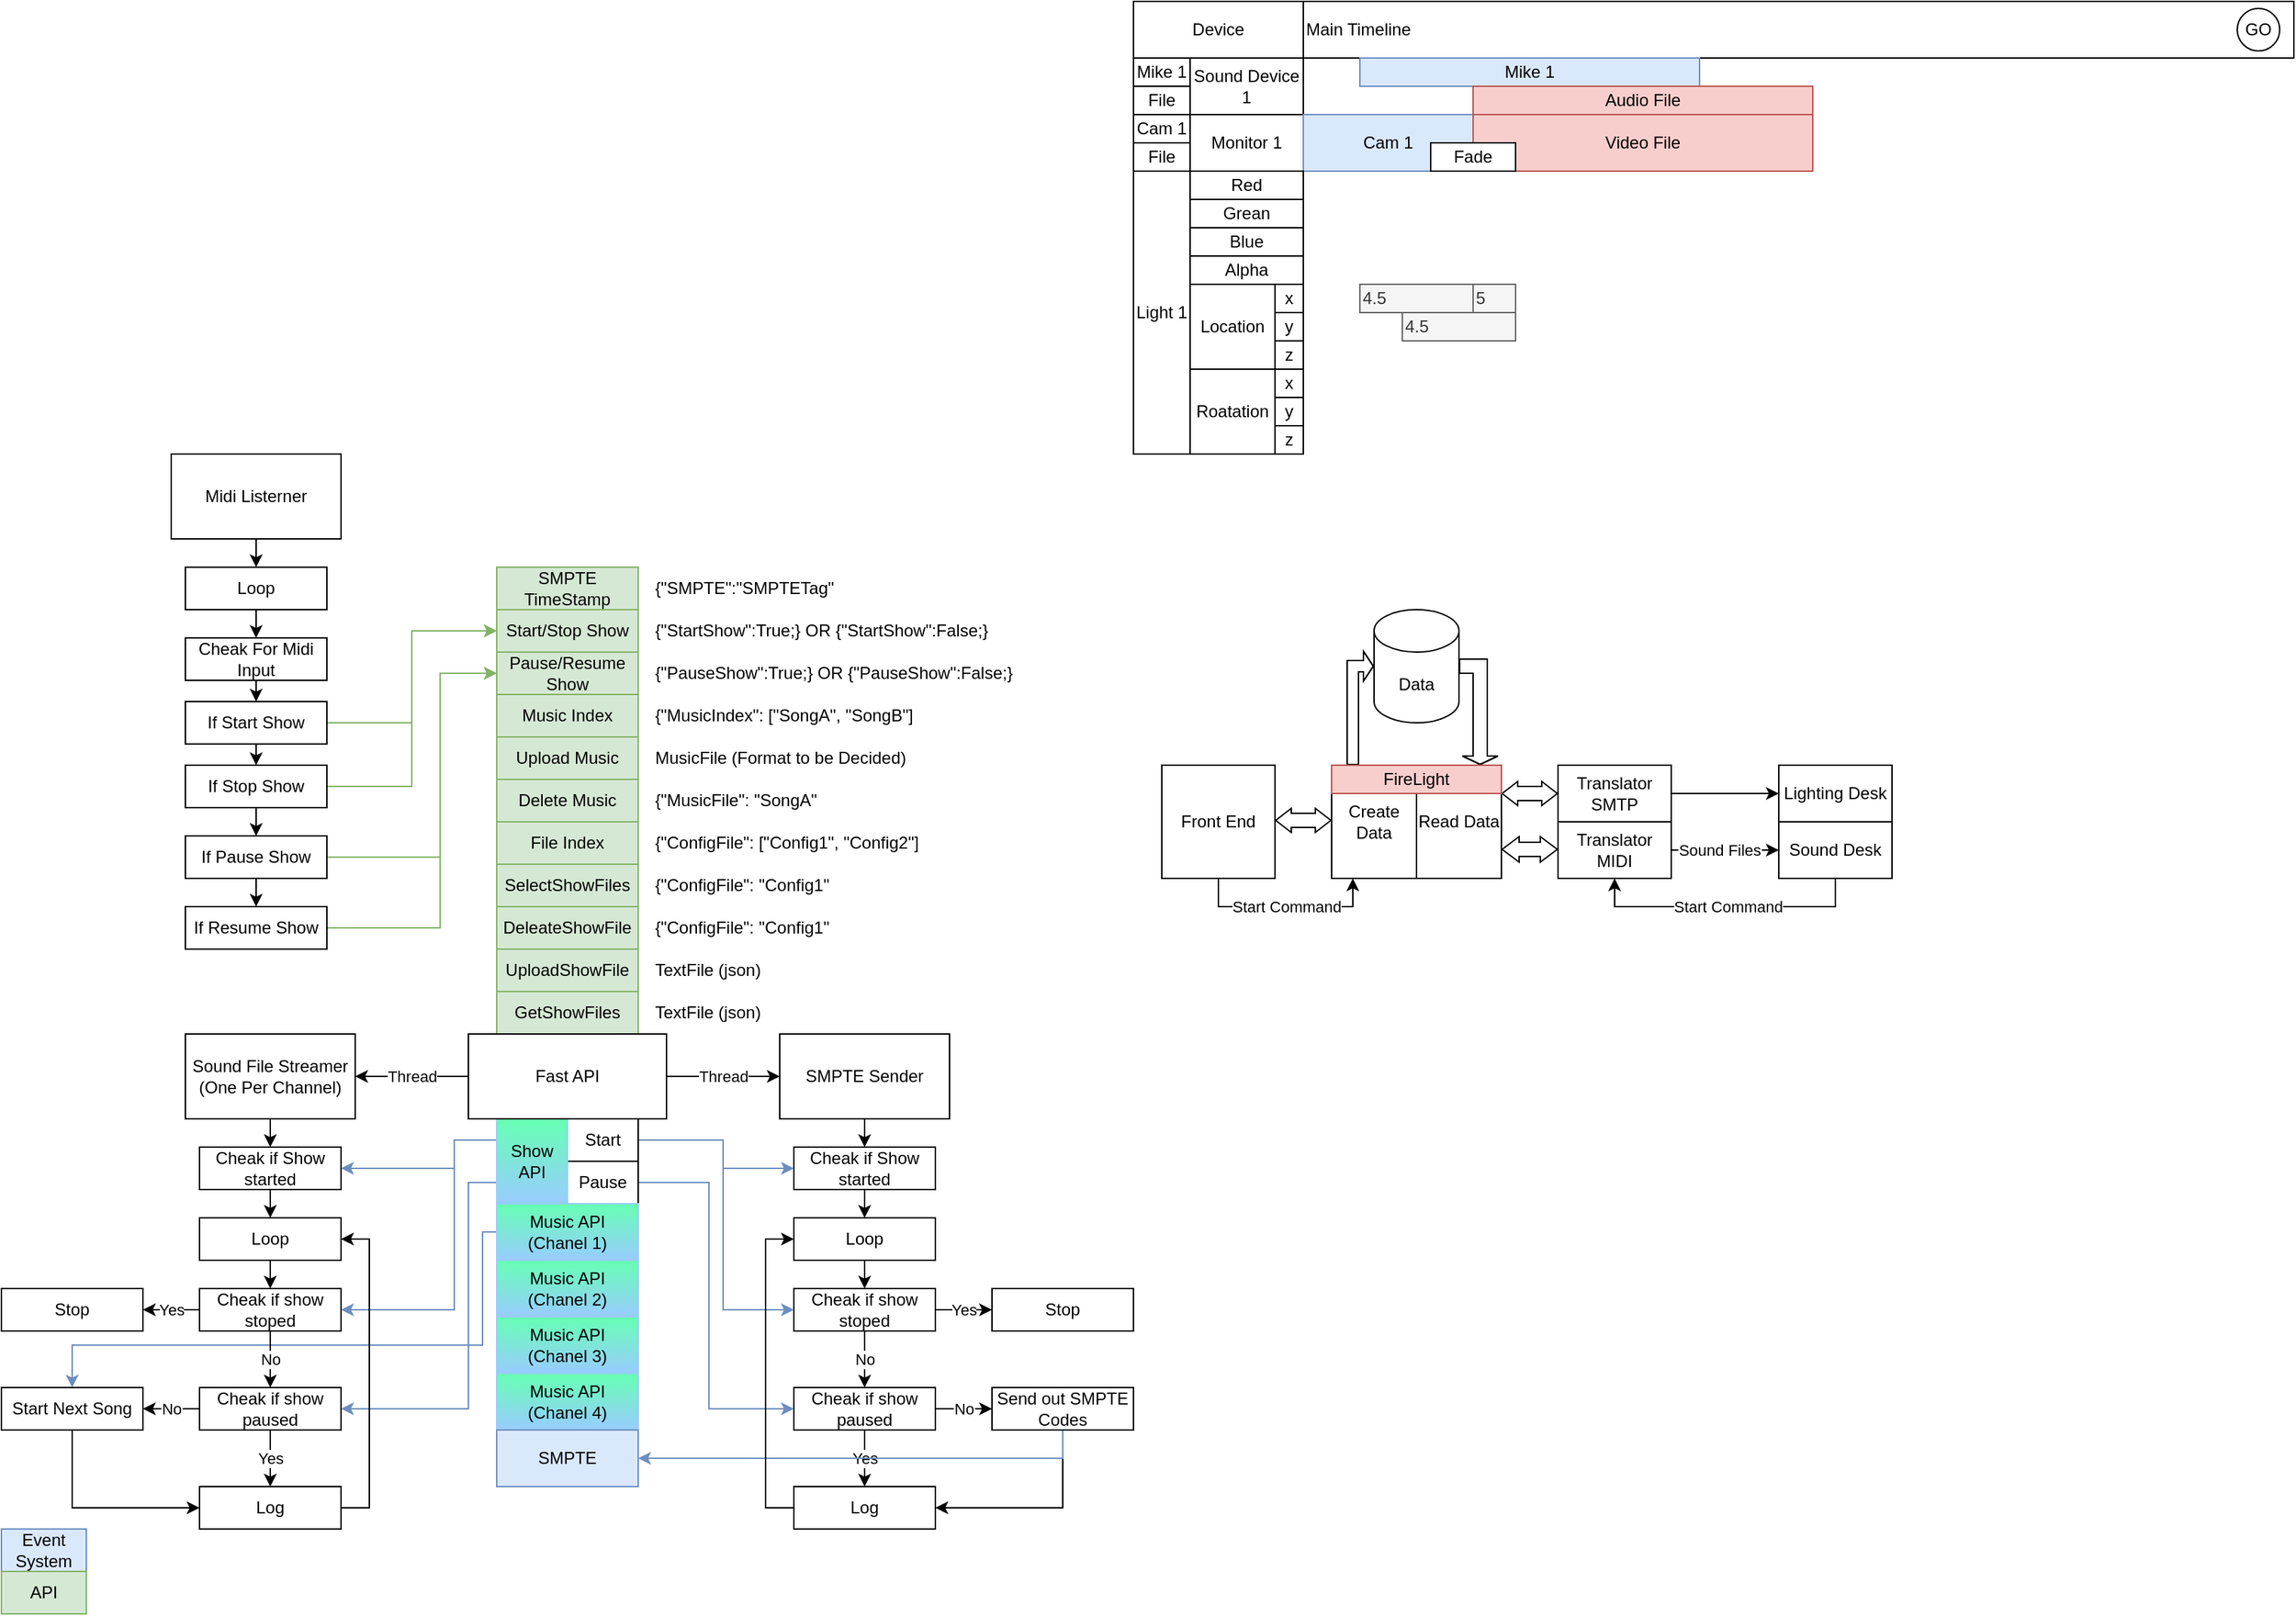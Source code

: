 <mxfile version="17.4.6" type="github">
  <diagram name="Page-1" id="9f46799a-70d6-7492-0946-bef42562c5a5">
    <mxGraphModel dx="2830" dy="1070" grid="1" gridSize="10" guides="1" tooltips="1" connect="1" arrows="1" fold="1" page="1" pageScale="1" pageWidth="827" pageHeight="1169" background="none" math="0" shadow="0">
      <root>
        <mxCell id="0" />
        <mxCell id="1" parent="0" />
        <mxCell id="CXYNX2Z-e5O-b_u5d9tL-1" value="&lt;div&gt;Main Timeline&lt;br&gt;&lt;/div&gt;" style="rounded=0;whiteSpace=wrap;html=1;align=left;" parent="1" vertex="1">
          <mxGeometry x="120" width="700" height="40" as="geometry" />
        </mxCell>
        <mxCell id="CXYNX2Z-e5O-b_u5d9tL-2" value="Mike 1" style="rounded=0;whiteSpace=wrap;html=1;fillColor=#dae8fc;strokeColor=#6c8ebf;" parent="1" vertex="1">
          <mxGeometry x="160" y="40" width="240" height="20" as="geometry" />
        </mxCell>
        <mxCell id="CXYNX2Z-e5O-b_u5d9tL-3" value="&lt;div&gt;Device&lt;/div&gt;" style="rounded=0;whiteSpace=wrap;html=1;" parent="1" vertex="1">
          <mxGeometry width="120" height="40" as="geometry" />
        </mxCell>
        <mxCell id="CXYNX2Z-e5O-b_u5d9tL-4" value="Sound Device 1" style="rounded=0;whiteSpace=wrap;html=1;align=center;" parent="1" vertex="1">
          <mxGeometry x="40" y="40" width="80" height="40" as="geometry" />
        </mxCell>
        <mxCell id="CXYNX2Z-e5O-b_u5d9tL-5" value="Monitor 1" style="rounded=0;whiteSpace=wrap;html=1;align=center;" parent="1" vertex="1">
          <mxGeometry x="40" y="80" width="80" height="40" as="geometry" />
        </mxCell>
        <mxCell id="CXYNX2Z-e5O-b_u5d9tL-6" value="Cam 1" style="rounded=0;whiteSpace=wrap;html=1;fillColor=#dae8fc;strokeColor=#6c8ebf;" parent="1" vertex="1">
          <mxGeometry x="120" y="80" width="120" height="40" as="geometry" />
        </mxCell>
        <mxCell id="CXYNX2Z-e5O-b_u5d9tL-7" value="Light 1" style="rounded=0;whiteSpace=wrap;html=1;" parent="1" vertex="1">
          <mxGeometry y="120" width="40" height="200" as="geometry" />
        </mxCell>
        <mxCell id="CXYNX2Z-e5O-b_u5d9tL-8" value="&lt;div&gt;Red&lt;/div&gt;" style="rounded=0;whiteSpace=wrap;html=1;" parent="1" vertex="1">
          <mxGeometry x="40" y="120" width="80" height="20" as="geometry" />
        </mxCell>
        <mxCell id="CXYNX2Z-e5O-b_u5d9tL-9" value="Grean" style="rounded=0;whiteSpace=wrap;html=1;" parent="1" vertex="1">
          <mxGeometry x="40" y="140" width="80" height="20" as="geometry" />
        </mxCell>
        <mxCell id="CXYNX2Z-e5O-b_u5d9tL-10" value="Blue" style="rounded=0;whiteSpace=wrap;html=1;" parent="1" vertex="1">
          <mxGeometry x="40" y="160" width="80" height="20" as="geometry" />
        </mxCell>
        <mxCell id="CXYNX2Z-e5O-b_u5d9tL-11" value="Alpha" style="rounded=0;whiteSpace=wrap;html=1;" parent="1" vertex="1">
          <mxGeometry x="40" y="180" width="80" height="20" as="geometry" />
        </mxCell>
        <mxCell id="CXYNX2Z-e5O-b_u5d9tL-12" value="&lt;div&gt;x&lt;/div&gt;" style="rounded=0;whiteSpace=wrap;html=1;" parent="1" vertex="1">
          <mxGeometry x="100" y="200" width="20" height="20" as="geometry" />
        </mxCell>
        <mxCell id="CXYNX2Z-e5O-b_u5d9tL-13" value="y" style="rounded=0;whiteSpace=wrap;html=1;" parent="1" vertex="1">
          <mxGeometry x="100" y="220" width="20" height="20" as="geometry" />
        </mxCell>
        <mxCell id="CXYNX2Z-e5O-b_u5d9tL-14" value="z" style="rounded=0;whiteSpace=wrap;html=1;" parent="1" vertex="1">
          <mxGeometry x="100" y="240" width="20" height="20" as="geometry" />
        </mxCell>
        <mxCell id="CXYNX2Z-e5O-b_u5d9tL-15" value="Location" style="rounded=0;whiteSpace=wrap;html=1;" parent="1" vertex="1">
          <mxGeometry x="40" y="200" width="60" height="60" as="geometry" />
        </mxCell>
        <mxCell id="CXYNX2Z-e5O-b_u5d9tL-16" value="Roatation" style="rounded=0;whiteSpace=wrap;html=1;" parent="1" vertex="1">
          <mxGeometry x="40" y="260" width="60" height="60" as="geometry" />
        </mxCell>
        <mxCell id="CXYNX2Z-e5O-b_u5d9tL-17" value="&lt;div&gt;x&lt;/div&gt;" style="rounded=0;whiteSpace=wrap;html=1;" parent="1" vertex="1">
          <mxGeometry x="100" y="260" width="20" height="20" as="geometry" />
        </mxCell>
        <mxCell id="CXYNX2Z-e5O-b_u5d9tL-18" value="y" style="rounded=0;whiteSpace=wrap;html=1;" parent="1" vertex="1">
          <mxGeometry x="100" y="280" width="20" height="20" as="geometry" />
        </mxCell>
        <mxCell id="CXYNX2Z-e5O-b_u5d9tL-19" value="z" style="rounded=0;whiteSpace=wrap;html=1;" parent="1" vertex="1">
          <mxGeometry x="100" y="300" width="20" height="20" as="geometry" />
        </mxCell>
        <mxCell id="CXYNX2Z-e5O-b_u5d9tL-20" value="&lt;div align=&quot;left&quot;&gt;4.5&lt;/div&gt;" style="rounded=0;whiteSpace=wrap;html=1;labelBorderColor=none;align=left;fillColor=#f5f5f5;fontColor=#333333;strokeColor=#666666;" parent="1" vertex="1">
          <mxGeometry x="160" y="200" width="80" height="20" as="geometry" />
        </mxCell>
        <mxCell id="CXYNX2Z-e5O-b_u5d9tL-21" value="5" style="rounded=0;whiteSpace=wrap;html=1;labelBorderColor=none;align=left;fillColor=#f5f5f5;fontColor=#333333;strokeColor=#666666;" parent="1" vertex="1">
          <mxGeometry x="240" y="200" width="30" height="20" as="geometry" />
        </mxCell>
        <mxCell id="CXYNX2Z-e5O-b_u5d9tL-22" value="&lt;div align=&quot;left&quot;&gt;4.5&lt;/div&gt;" style="rounded=0;whiteSpace=wrap;html=1;labelBorderColor=none;align=left;fillColor=#f5f5f5;fontColor=#333333;strokeColor=#666666;" parent="1" vertex="1">
          <mxGeometry x="190" y="220" width="80" height="20" as="geometry" />
        </mxCell>
        <mxCell id="CXYNX2Z-e5O-b_u5d9tL-23" value="GO" style="ellipse;whiteSpace=wrap;html=1;aspect=fixed;labelBorderColor=none;" parent="1" vertex="1">
          <mxGeometry x="780" y="5" width="30" height="30" as="geometry" />
        </mxCell>
        <mxCell id="CXYNX2Z-e5O-b_u5d9tL-24" value="Mike 1" style="rounded=0;whiteSpace=wrap;html=1;" parent="1" vertex="1">
          <mxGeometry y="40" width="40" height="20" as="geometry" />
        </mxCell>
        <mxCell id="CXYNX2Z-e5O-b_u5d9tL-25" value="File" style="rounded=0;whiteSpace=wrap;html=1;" parent="1" vertex="1">
          <mxGeometry y="60" width="40" height="20" as="geometry" />
        </mxCell>
        <mxCell id="CXYNX2Z-e5O-b_u5d9tL-26" value="Cam 1" style="rounded=0;whiteSpace=wrap;html=1;" parent="1" vertex="1">
          <mxGeometry y="80" width="40" height="20" as="geometry" />
        </mxCell>
        <mxCell id="CXYNX2Z-e5O-b_u5d9tL-27" value="File" style="rounded=0;whiteSpace=wrap;html=1;labelBorderColor=none;" parent="1" vertex="1">
          <mxGeometry y="100" width="40" height="20" as="geometry" />
        </mxCell>
        <mxCell id="CXYNX2Z-e5O-b_u5d9tL-28" value="Video File" style="rounded=0;whiteSpace=wrap;html=1;fillColor=#f8cecc;strokeColor=#b85450;" parent="1" vertex="1">
          <mxGeometry x="240" y="80" width="240" height="40" as="geometry" />
        </mxCell>
        <mxCell id="CXYNX2Z-e5O-b_u5d9tL-29" value="Audio File" style="rounded=0;whiteSpace=wrap;html=1;fillColor=#f8cecc;strokeColor=#b85450;" parent="1" vertex="1">
          <mxGeometry x="240" y="60" width="240" height="20" as="geometry" />
        </mxCell>
        <mxCell id="CXYNX2Z-e5O-b_u5d9tL-30" value="Fade" style="rounded=0;whiteSpace=wrap;html=1;labelBorderColor=none;" parent="1" vertex="1">
          <mxGeometry x="210" y="100" width="60" height="20" as="geometry" />
        </mxCell>
        <mxCell id="CXYNX2Z-e5O-b_u5d9tL-34" value="Front End" style="rounded=0;whiteSpace=wrap;html=1;" parent="1" vertex="1">
          <mxGeometry x="20" y="540" width="80" height="80" as="geometry" />
        </mxCell>
        <mxCell id="CXYNX2Z-e5O-b_u5d9tL-35" value="Data" style="shape=cylinder3;whiteSpace=wrap;html=1;boundedLbl=1;backgroundOutline=1;size=15;" parent="1" vertex="1">
          <mxGeometry x="170" y="430" width="60" height="80" as="geometry" />
        </mxCell>
        <mxCell id="UPubosHkuK7zSJsUa524-5" style="edgeStyle=orthogonalEdgeStyle;rounded=0;orthogonalLoop=1;jettySize=auto;html=1;exitX=1;exitY=0.5;exitDx=0;exitDy=0;entryX=0;entryY=0.5;entryDx=0;entryDy=0;" parent="1" source="CXYNX2Z-e5O-b_u5d9tL-36" target="UPubosHkuK7zSJsUa524-3" edge="1">
          <mxGeometry relative="1" as="geometry" />
        </mxCell>
        <mxCell id="CXYNX2Z-e5O-b_u5d9tL-36" value="&lt;div&gt;Translator&lt;/div&gt;&lt;div&gt;SMTP&lt;br&gt;&lt;/div&gt;" style="rounded=0;whiteSpace=wrap;html=1;" parent="1" vertex="1">
          <mxGeometry x="300" y="540" width="80" height="40" as="geometry" />
        </mxCell>
        <mxCell id="CXYNX2Z-e5O-b_u5d9tL-37" value="&lt;div&gt;Translator&lt;/div&gt;&lt;div&gt;MIDI&lt;br&gt;&lt;/div&gt;" style="rounded=0;whiteSpace=wrap;html=1;" parent="1" vertex="1">
          <mxGeometry x="300" y="580" width="80" height="40" as="geometry" />
        </mxCell>
        <mxCell id="CXYNX2Z-e5O-b_u5d9tL-38" value="" style="shape=flexArrow;endArrow=classic;startArrow=classic;html=1;rounded=0;exitX=1;exitY=0.25;exitDx=0;exitDy=0;entryX=0;entryY=0.5;entryDx=0;entryDy=0;endWidth=6;endSize=3.33;startWidth=6;startSize=3.33;" parent="1" target="CXYNX2Z-e5O-b_u5d9tL-36" edge="1">
          <mxGeometry width="100" height="100" relative="1" as="geometry">
            <mxPoint x="260" y="560" as="sourcePoint" />
            <mxPoint x="290" y="620" as="targetPoint" />
          </mxGeometry>
        </mxCell>
        <mxCell id="CXYNX2Z-e5O-b_u5d9tL-39" value="" style="shape=flexArrow;endArrow=classic;startArrow=classic;html=1;rounded=0;exitX=1;exitY=0.25;exitDx=0;exitDy=0;entryX=0;entryY=0.5;entryDx=0;entryDy=0;endWidth=7;endSize=3.67;startWidth=7;startSize=3.67;" parent="1" edge="1">
          <mxGeometry width="100" height="100" relative="1" as="geometry">
            <mxPoint x="260" y="599.5" as="sourcePoint" />
            <mxPoint x="300" y="599.5" as="targetPoint" />
          </mxGeometry>
        </mxCell>
        <mxCell id="CXYNX2Z-e5O-b_u5d9tL-44" value="" style="shape=flexArrow;endArrow=classic;startArrow=classic;html=1;rounded=0;exitX=1;exitY=0.25;exitDx=0;exitDy=0;entryX=0;entryY=0.5;entryDx=0;entryDy=0;endWidth=6;endSize=3.33;startWidth=6;startSize=3.33;" parent="1" edge="1">
          <mxGeometry width="100" height="100" relative="1" as="geometry">
            <mxPoint x="100" y="579" as="sourcePoint" />
            <mxPoint x="140" y="579" as="targetPoint" />
          </mxGeometry>
        </mxCell>
        <mxCell id="UPubosHkuK7zSJsUa524-3" value="Lighting Desk" style="rounded=0;whiteSpace=wrap;html=1;" parent="1" vertex="1">
          <mxGeometry x="456" y="540" width="80" height="40" as="geometry" />
        </mxCell>
        <mxCell id="UPubosHkuK7zSJsUa524-4" value="Sound Desk" style="rounded=0;whiteSpace=wrap;html=1;" parent="1" vertex="1">
          <mxGeometry x="456" y="580" width="80" height="40" as="geometry" />
        </mxCell>
        <mxCell id="UPubosHkuK7zSJsUa524-9" style="edgeStyle=orthogonalEdgeStyle;rounded=0;orthogonalLoop=1;jettySize=auto;html=1;exitX=0.5;exitY=1;exitDx=0;exitDy=0;entryX=0.5;entryY=1;entryDx=0;entryDy=0;" parent="1" source="UPubosHkuK7zSJsUa524-4" target="CXYNX2Z-e5O-b_u5d9tL-37" edge="1">
          <mxGeometry relative="1" as="geometry">
            <mxPoint x="390" y="610" as="sourcePoint" />
            <mxPoint x="450" y="610" as="targetPoint" />
          </mxGeometry>
        </mxCell>
        <mxCell id="UPubosHkuK7zSJsUa524-10" value="Start Command" style="edgeLabel;html=1;align=center;verticalAlign=middle;resizable=0;points=[];" parent="UPubosHkuK7zSJsUa524-9" vertex="1" connectable="0">
          <mxGeometry x="-0.211" y="1" relative="1" as="geometry">
            <mxPoint x="-19" y="-1" as="offset" />
          </mxGeometry>
        </mxCell>
        <mxCell id="UPubosHkuK7zSJsUa524-13" value="" style="endArrow=classic;html=1;rounded=0;exitX=0.5;exitY=1;exitDx=0;exitDy=0;entryX=0.5;entryY=1;entryDx=0;entryDy=0;" parent="1" source="CXYNX2Z-e5O-b_u5d9tL-34" edge="1">
          <mxGeometry relative="1" as="geometry">
            <mxPoint x="360" y="480" as="sourcePoint" />
            <mxPoint x="155" y="620" as="targetPoint" />
            <Array as="points">
              <mxPoint x="60" y="640" />
              <mxPoint x="155" y="640" />
            </Array>
          </mxGeometry>
        </mxCell>
        <mxCell id="UPubosHkuK7zSJsUa524-14" value="Start Command" style="edgeLabel;resizable=0;html=1;align=center;verticalAlign=middle;" parent="UPubosHkuK7zSJsUa524-13" connectable="0" vertex="1">
          <mxGeometry relative="1" as="geometry" />
        </mxCell>
        <mxCell id="UPubosHkuK7zSJsUa524-16" value="Create Data" style="rounded=0;whiteSpace=wrap;html=1;" parent="1" vertex="1">
          <mxGeometry x="140" y="540" width="60" height="80" as="geometry" />
        </mxCell>
        <mxCell id="UPubosHkuK7zSJsUa524-17" value="Read Data" style="rounded=0;whiteSpace=wrap;html=1;" parent="1" vertex="1">
          <mxGeometry x="200" y="540" width="60" height="80" as="geometry" />
        </mxCell>
        <mxCell id="UPubosHkuK7zSJsUa524-18" value="" style="shape=flexArrow;endArrow=classic;html=1;rounded=0;exitX=0.25;exitY=0;exitDx=0;exitDy=0;entryX=0;entryY=0.5;entryDx=0;entryDy=0;entryPerimeter=0;endWidth=12;endSize=2;width=8;" parent="1" source="UPubosHkuK7zSJsUa524-16" target="CXYNX2Z-e5O-b_u5d9tL-35" edge="1">
          <mxGeometry width="50" height="50" relative="1" as="geometry">
            <mxPoint x="390" y="500" as="sourcePoint" />
            <mxPoint x="440" y="450" as="targetPoint" />
            <Array as="points">
              <mxPoint x="155" y="470" />
            </Array>
          </mxGeometry>
        </mxCell>
        <mxCell id="UPubosHkuK7zSJsUa524-20" value="" style="shape=flexArrow;endArrow=classic;html=1;rounded=0;entryX=0.75;entryY=0;entryDx=0;entryDy=0;endWidth=14;endSize=1.67;width=10;exitX=1;exitY=0.5;exitDx=0;exitDy=0;exitPerimeter=0;" parent="1" source="CXYNX2Z-e5O-b_u5d9tL-35" target="UPubosHkuK7zSJsUa524-17" edge="1">
          <mxGeometry width="50" height="50" relative="1" as="geometry">
            <mxPoint x="320" y="450" as="sourcePoint" />
            <mxPoint x="180" y="480" as="targetPoint" />
            <Array as="points">
              <mxPoint x="245" y="470" />
            </Array>
          </mxGeometry>
        </mxCell>
        <mxCell id="UPubosHkuK7zSJsUa524-21" value="FireLight" style="rounded=0;whiteSpace=wrap;html=1;fillColor=#f8cecc;strokeColor=#b85450;" parent="1" vertex="1">
          <mxGeometry x="140" y="540" width="120" height="20" as="geometry" />
        </mxCell>
        <mxCell id="UPubosHkuK7zSJsUa524-23" style="edgeStyle=orthogonalEdgeStyle;rounded=0;orthogonalLoop=1;jettySize=auto;html=1;exitX=1;exitY=0.5;exitDx=0;exitDy=0;entryX=0;entryY=0.5;entryDx=0;entryDy=0;" parent="1" source="CXYNX2Z-e5O-b_u5d9tL-37" target="UPubosHkuK7zSJsUa524-4" edge="1">
          <mxGeometry relative="1" as="geometry">
            <mxPoint x="490" y="630" as="sourcePoint" />
            <mxPoint x="350" y="630" as="targetPoint" />
          </mxGeometry>
        </mxCell>
        <mxCell id="UPubosHkuK7zSJsUa524-24" value="Sound Files" style="edgeLabel;html=1;align=center;verticalAlign=middle;resizable=0;points=[];" parent="UPubosHkuK7zSJsUa524-23" vertex="1" connectable="0">
          <mxGeometry x="-0.211" y="1" relative="1" as="geometry">
            <mxPoint x="4" y="1" as="offset" />
          </mxGeometry>
        </mxCell>
        <mxCell id="wRD3SJxZmMJ9yp1jfjRP-1" value="Thread" style="edgeStyle=orthogonalEdgeStyle;rounded=0;orthogonalLoop=1;jettySize=auto;html=1;exitX=1;exitY=0.5;exitDx=0;exitDy=0;entryX=0;entryY=0.5;entryDx=0;entryDy=0;" edge="1" parent="1" source="UPubosHkuK7zSJsUa524-70" target="UPubosHkuK7zSJsUa524-75">
          <mxGeometry relative="1" as="geometry" />
        </mxCell>
        <mxCell id="wRD3SJxZmMJ9yp1jfjRP-2" value="Thread" style="edgeStyle=orthogonalEdgeStyle;rounded=0;orthogonalLoop=1;jettySize=auto;html=1;exitX=0;exitY=0.5;exitDx=0;exitDy=0;entryX=1;entryY=0.5;entryDx=0;entryDy=0;" edge="1" parent="1" source="UPubosHkuK7zSJsUa524-70" target="UPubosHkuK7zSJsUa524-117">
          <mxGeometry relative="1" as="geometry" />
        </mxCell>
        <mxCell id="UPubosHkuK7zSJsUa524-81" style="edgeStyle=orthogonalEdgeStyle;rounded=0;orthogonalLoop=1;jettySize=auto;html=1;exitX=0.5;exitY=1;exitDx=0;exitDy=0;entryX=0.5;entryY=0;entryDx=0;entryDy=0;" parent="1" source="UPubosHkuK7zSJsUa524-75" target="UPubosHkuK7zSJsUa524-79" edge="1">
          <mxGeometry relative="1" as="geometry" />
        </mxCell>
        <mxCell id="UPubosHkuK7zSJsUa524-75" value="SMPTE Sender" style="rounded=0;whiteSpace=wrap;html=1;" parent="1" vertex="1">
          <mxGeometry x="-250" y="730" width="120" height="60" as="geometry" />
        </mxCell>
        <mxCell id="UPubosHkuK7zSJsUa524-83" style="edgeStyle=orthogonalEdgeStyle;rounded=0;orthogonalLoop=1;jettySize=auto;html=1;exitX=0.5;exitY=1;exitDx=0;exitDy=0;entryX=0.5;entryY=0;entryDx=0;entryDy=0;" parent="1" source="UPubosHkuK7zSJsUa524-79" edge="1">
          <mxGeometry relative="1" as="geometry">
            <mxPoint x="-190" y="860" as="targetPoint" />
          </mxGeometry>
        </mxCell>
        <mxCell id="UPubosHkuK7zSJsUa524-79" value="Cheak if Show started" style="rounded=0;whiteSpace=wrap;html=1;" parent="1" vertex="1">
          <mxGeometry x="-240" y="810" width="100" height="30" as="geometry" />
        </mxCell>
        <mxCell id="UPubosHkuK7zSJsUa524-93" style="edgeStyle=orthogonalEdgeStyle;rounded=0;orthogonalLoop=1;jettySize=auto;html=1;exitX=0.5;exitY=1;exitDx=0;exitDy=0;entryX=0.5;entryY=0;entryDx=0;entryDy=0;" parent="1" source="UPubosHkuK7zSJsUa524-89" target="UPubosHkuK7zSJsUa524-92" edge="1">
          <mxGeometry relative="1" as="geometry" />
        </mxCell>
        <mxCell id="UPubosHkuK7zSJsUa524-89" value="Loop" style="rounded=0;whiteSpace=wrap;html=1;" parent="1" vertex="1">
          <mxGeometry x="-240" y="860" width="100" height="30" as="geometry" />
        </mxCell>
        <mxCell id="UPubosHkuK7zSJsUa524-97" value="No" style="edgeStyle=orthogonalEdgeStyle;rounded=0;orthogonalLoop=1;jettySize=auto;html=1;exitX=0.5;exitY=1;exitDx=0;exitDy=0;entryX=0.5;entryY=0;entryDx=0;entryDy=0;" parent="1" source="UPubosHkuK7zSJsUa524-92" target="UPubosHkuK7zSJsUa524-94" edge="1">
          <mxGeometry relative="1" as="geometry" />
        </mxCell>
        <mxCell id="UPubosHkuK7zSJsUa524-109" value="Yes" style="edgeStyle=orthogonalEdgeStyle;rounded=0;orthogonalLoop=1;jettySize=auto;html=1;exitX=1;exitY=0.5;exitDx=0;exitDy=0;entryX=0;entryY=0.5;entryDx=0;entryDy=0;" parent="1" source="UPubosHkuK7zSJsUa524-92" target="UPubosHkuK7zSJsUa524-108" edge="1">
          <mxGeometry relative="1" as="geometry" />
        </mxCell>
        <mxCell id="UPubosHkuK7zSJsUa524-92" value="Cheak if show stoped" style="rounded=0;whiteSpace=wrap;html=1;" parent="1" vertex="1">
          <mxGeometry x="-240" y="910" width="100" height="30" as="geometry" />
        </mxCell>
        <mxCell id="wRD3SJxZmMJ9yp1jfjRP-29" value="Yes" style="edgeStyle=orthogonalEdgeStyle;rounded=0;orthogonalLoop=1;jettySize=auto;html=1;exitX=0.5;exitY=1;exitDx=0;exitDy=0;entryX=0.5;entryY=0;entryDx=0;entryDy=0;" edge="1" parent="1" source="UPubosHkuK7zSJsUa524-94" target="wRD3SJxZmMJ9yp1jfjRP-35">
          <mxGeometry relative="1" as="geometry">
            <mxPoint x="-190" y="1050" as="targetPoint" />
          </mxGeometry>
        </mxCell>
        <mxCell id="wRD3SJxZmMJ9yp1jfjRP-33" value="No" style="edgeStyle=orthogonalEdgeStyle;rounded=0;orthogonalLoop=1;jettySize=auto;html=1;exitX=1;exitY=0.5;exitDx=0;exitDy=0;entryX=0;entryY=0.5;entryDx=0;entryDy=0;" edge="1" parent="1" source="UPubosHkuK7zSJsUa524-94" target="wRD3SJxZmMJ9yp1jfjRP-32">
          <mxGeometry relative="1" as="geometry" />
        </mxCell>
        <mxCell id="UPubosHkuK7zSJsUa524-94" value="Cheak if show paused" style="rounded=0;whiteSpace=wrap;html=1;" parent="1" vertex="1">
          <mxGeometry x="-240" y="980" width="100" height="30" as="geometry" />
        </mxCell>
        <mxCell id="UPubosHkuK7zSJsUa524-108" value="Stop" style="rounded=0;whiteSpace=wrap;html=1;" parent="1" vertex="1">
          <mxGeometry x="-100" y="910" width="100" height="30" as="geometry" />
        </mxCell>
        <mxCell id="UPubosHkuK7zSJsUa524-133" style="edgeStyle=orthogonalEdgeStyle;rounded=0;orthogonalLoop=1;jettySize=auto;html=1;exitX=0.5;exitY=1;exitDx=0;exitDy=0;entryX=0.5;entryY=0;entryDx=0;entryDy=0;" parent="1" source="UPubosHkuK7zSJsUa524-117" target="wRD3SJxZmMJ9yp1jfjRP-40" edge="1">
          <mxGeometry relative="1" as="geometry">
            <mxPoint x="-610" y="810" as="targetPoint" />
          </mxGeometry>
        </mxCell>
        <mxCell id="UPubosHkuK7zSJsUa524-117" value="&lt;div&gt;Sound File Streamer&lt;br&gt;&lt;/div&gt;(One Per Channel)" style="rounded=0;whiteSpace=wrap;html=1;" parent="1" vertex="1">
          <mxGeometry x="-670" y="730" width="120" height="60" as="geometry" />
        </mxCell>
        <mxCell id="UPubosHkuK7zSJsUa524-144" value="GetShowFiles" style="rounded=0;whiteSpace=wrap;html=1;fillColor=#d5e8d4;strokeColor=#82b366;" parent="1" vertex="1">
          <mxGeometry x="-450" y="700" width="100" height="30" as="geometry" />
        </mxCell>
        <mxCell id="UPubosHkuK7zSJsUa524-145" value="UploadShowFile" style="rounded=0;whiteSpace=wrap;html=1;fillColor=#d5e8d4;strokeColor=#82b366;" parent="1" vertex="1">
          <mxGeometry x="-450" y="670" width="100" height="30" as="geometry" />
        </mxCell>
        <mxCell id="UPubosHkuK7zSJsUa524-146" value="DeleateShowFile" style="rounded=0;whiteSpace=wrap;html=1;fillColor=#d5e8d4;strokeColor=#82b366;" parent="1" vertex="1">
          <mxGeometry x="-450" y="640" width="100" height="30" as="geometry" />
        </mxCell>
        <mxCell id="UPubosHkuK7zSJsUa524-147" value="SelectShowFiles" style="rounded=0;whiteSpace=wrap;html=1;fillColor=#d5e8d4;strokeColor=#82b366;" parent="1" vertex="1">
          <mxGeometry x="-450" y="610" width="100" height="30" as="geometry" />
        </mxCell>
        <mxCell id="UPubosHkuK7zSJsUa524-148" value="File Index" style="rounded=0;whiteSpace=wrap;html=1;fillColor=#d5e8d4;strokeColor=#82b366;" parent="1" vertex="1">
          <mxGeometry x="-450" y="580" width="100" height="30" as="geometry" />
        </mxCell>
        <mxCell id="UPubosHkuK7zSJsUa524-149" value="Start/Stop Show" style="rounded=0;whiteSpace=wrap;html=1;fillColor=#d5e8d4;strokeColor=#82b366;" parent="1" vertex="1">
          <mxGeometry x="-450" y="430" width="100" height="30" as="geometry" />
        </mxCell>
        <mxCell id="UPubosHkuK7zSJsUa524-150" style="edgeStyle=orthogonalEdgeStyle;rounded=0;orthogonalLoop=1;jettySize=auto;html=1;exitX=0.5;exitY=1;exitDx=0;exitDy=0;entryX=0.5;entryY=0;entryDx=0;entryDy=0;" parent="1" source="UPubosHkuK7zSJsUa524-151" target="UPubosHkuK7zSJsUa524-153" edge="1">
          <mxGeometry relative="1" as="geometry" />
        </mxCell>
        <mxCell id="UPubosHkuK7zSJsUa524-151" value="Midi Listerner" style="rounded=0;whiteSpace=wrap;html=1;" parent="1" vertex="1">
          <mxGeometry x="-680" y="320" width="120" height="60" as="geometry" />
        </mxCell>
        <mxCell id="UPubosHkuK7zSJsUa524-152" style="edgeStyle=orthogonalEdgeStyle;rounded=0;orthogonalLoop=1;jettySize=auto;html=1;exitX=0.5;exitY=1;exitDx=0;exitDy=0;entryX=0.5;entryY=0;entryDx=0;entryDy=0;" parent="1" source="UPubosHkuK7zSJsUa524-153" target="UPubosHkuK7zSJsUa524-167" edge="1">
          <mxGeometry relative="1" as="geometry">
            <mxPoint x="-620" y="450" as="targetPoint" />
          </mxGeometry>
        </mxCell>
        <mxCell id="UPubosHkuK7zSJsUa524-153" value="Loop" style="rounded=0;whiteSpace=wrap;html=1;" parent="1" vertex="1">
          <mxGeometry x="-670" y="400" width="100" height="30" as="geometry" />
        </mxCell>
        <mxCell id="UPubosHkuK7zSJsUa524-169" style="edgeStyle=orthogonalEdgeStyle;rounded=0;orthogonalLoop=1;jettySize=auto;html=1;exitX=0.5;exitY=1;exitDx=0;exitDy=0;entryX=0.5;entryY=0;entryDx=0;entryDy=0;" parent="1" source="UPubosHkuK7zSJsUa524-167" target="UPubosHkuK7zSJsUa524-168" edge="1">
          <mxGeometry relative="1" as="geometry">
            <mxPoint x="-620" y="490" as="targetPoint" />
          </mxGeometry>
        </mxCell>
        <mxCell id="UPubosHkuK7zSJsUa524-167" value="Cheak For Midi Input" style="rounded=0;whiteSpace=wrap;html=1;" parent="1" vertex="1">
          <mxGeometry x="-670" y="450" width="100" height="30" as="geometry" />
        </mxCell>
        <mxCell id="UPubosHkuK7zSJsUa524-177" style="edgeStyle=orthogonalEdgeStyle;rounded=0;orthogonalLoop=1;jettySize=auto;html=1;exitX=0.5;exitY=1;exitDx=0;exitDy=0;entryX=0.5;entryY=0;entryDx=0;entryDy=0;" parent="1" source="UPubosHkuK7zSJsUa524-168" target="UPubosHkuK7zSJsUa524-176" edge="1">
          <mxGeometry relative="1" as="geometry" />
        </mxCell>
        <mxCell id="UPubosHkuK7zSJsUa524-188" style="edgeStyle=orthogonalEdgeStyle;rounded=0;orthogonalLoop=1;jettySize=auto;html=1;exitX=1;exitY=0.5;exitDx=0;exitDy=0;entryX=0;entryY=0.5;entryDx=0;entryDy=0;fillColor=#d5e8d4;strokeColor=#82b366;" parent="1" source="UPubosHkuK7zSJsUa524-168" target="UPubosHkuK7zSJsUa524-149" edge="1">
          <mxGeometry relative="1" as="geometry" />
        </mxCell>
        <mxCell id="UPubosHkuK7zSJsUa524-168" value="If Start Show" style="rounded=0;whiteSpace=wrap;html=1;" parent="1" vertex="1">
          <mxGeometry x="-670" y="495" width="100" height="30" as="geometry" />
        </mxCell>
        <mxCell id="UPubosHkuK7zSJsUa524-172" value="Pause/Resume Show" style="rounded=0;whiteSpace=wrap;html=1;fillColor=#d5e8d4;strokeColor=#82b366;" parent="1" vertex="1">
          <mxGeometry x="-450" y="460" width="100" height="30" as="geometry" />
        </mxCell>
        <mxCell id="UPubosHkuK7zSJsUa524-180" style="edgeStyle=orthogonalEdgeStyle;rounded=0;orthogonalLoop=1;jettySize=auto;html=1;exitX=0.5;exitY=1;exitDx=0;exitDy=0;entryX=0.5;entryY=0;entryDx=0;entryDy=0;" parent="1" source="UPubosHkuK7zSJsUa524-176" target="UPubosHkuK7zSJsUa524-179" edge="1">
          <mxGeometry relative="1" as="geometry" />
        </mxCell>
        <mxCell id="wRD3SJxZmMJ9yp1jfjRP-63" style="edgeStyle=orthogonalEdgeStyle;rounded=0;orthogonalLoop=1;jettySize=auto;html=1;exitX=1;exitY=0.5;exitDx=0;exitDy=0;entryX=0;entryY=0.5;entryDx=0;entryDy=0;fillColor=#d5e8d4;strokeColor=#82b366;" edge="1" parent="1" source="UPubosHkuK7zSJsUa524-176" target="UPubosHkuK7zSJsUa524-149">
          <mxGeometry relative="1" as="geometry" />
        </mxCell>
        <mxCell id="UPubosHkuK7zSJsUa524-176" value="If Stop Show" style="rounded=0;whiteSpace=wrap;html=1;" parent="1" vertex="1">
          <mxGeometry x="-670" y="540" width="100" height="30" as="geometry" />
        </mxCell>
        <mxCell id="UPubosHkuK7zSJsUa524-183" style="edgeStyle=orthogonalEdgeStyle;rounded=0;orthogonalLoop=1;jettySize=auto;html=1;exitX=0.5;exitY=1;exitDx=0;exitDy=0;entryX=0.5;entryY=0;entryDx=0;entryDy=0;" parent="1" source="UPubosHkuK7zSJsUa524-179" target="UPubosHkuK7zSJsUa524-182" edge="1">
          <mxGeometry relative="1" as="geometry" />
        </mxCell>
        <mxCell id="UPubosHkuK7zSJsUa524-190" style="edgeStyle=orthogonalEdgeStyle;rounded=0;orthogonalLoop=1;jettySize=auto;html=1;exitX=1;exitY=0.5;exitDx=0;exitDy=0;entryX=0;entryY=0.5;entryDx=0;entryDy=0;fillColor=#d5e8d4;strokeColor=#82b366;" parent="1" source="UPubosHkuK7zSJsUa524-179" target="UPubosHkuK7zSJsUa524-172" edge="1">
          <mxGeometry relative="1" as="geometry">
            <Array as="points">
              <mxPoint x="-490" y="605" />
              <mxPoint x="-490" y="475" />
            </Array>
          </mxGeometry>
        </mxCell>
        <mxCell id="UPubosHkuK7zSJsUa524-179" value="If Pause Show" style="rounded=0;whiteSpace=wrap;html=1;" parent="1" vertex="1">
          <mxGeometry x="-670" y="590" width="100" height="30" as="geometry" />
        </mxCell>
        <mxCell id="wRD3SJxZmMJ9yp1jfjRP-69" style="edgeStyle=orthogonalEdgeStyle;rounded=0;orthogonalLoop=1;jettySize=auto;html=1;exitX=1;exitY=0.5;exitDx=0;exitDy=0;entryX=0;entryY=0.5;entryDx=0;entryDy=0;fillColor=#d5e8d4;strokeColor=#82b366;" edge="1" parent="1" source="UPubosHkuK7zSJsUa524-182" target="UPubosHkuK7zSJsUa524-172">
          <mxGeometry relative="1" as="geometry">
            <Array as="points">
              <mxPoint x="-490" y="655" />
              <mxPoint x="-490" y="475" />
            </Array>
          </mxGeometry>
        </mxCell>
        <mxCell id="UPubosHkuK7zSJsUa524-182" value="If Resume Show" style="rounded=0;whiteSpace=wrap;html=1;" parent="1" vertex="1">
          <mxGeometry x="-670" y="640" width="100" height="30" as="geometry" />
        </mxCell>
        <mxCell id="UPubosHkuK7zSJsUa524-185" value="Music Index" style="rounded=0;whiteSpace=wrap;html=1;fillColor=#d5e8d4;strokeColor=#82b366;" parent="1" vertex="1">
          <mxGeometry x="-450" y="490" width="100" height="30" as="geometry" />
        </mxCell>
        <mxCell id="UPubosHkuK7zSJsUa524-186" value="Upload Music" style="rounded=0;whiteSpace=wrap;html=1;fillColor=#d5e8d4;strokeColor=#82b366;" parent="1" vertex="1">
          <mxGeometry x="-450" y="520" width="100" height="30" as="geometry" />
        </mxCell>
        <mxCell id="UPubosHkuK7zSJsUa524-187" value="Delete Music" style="rounded=0;whiteSpace=wrap;html=1;fillColor=#d5e8d4;strokeColor=#82b366;" parent="1" vertex="1">
          <mxGeometry x="-450" y="550" width="100" height="30" as="geometry" />
        </mxCell>
        <mxCell id="wRD3SJxZmMJ9yp1jfjRP-3" value="Event System" style="text;html=1;strokeColor=#6c8ebf;fillColor=#dae8fc;align=center;verticalAlign=middle;whiteSpace=wrap;rounded=0;" vertex="1" parent="1">
          <mxGeometry x="-800" y="1080" width="60" height="30" as="geometry" />
        </mxCell>
        <mxCell id="wRD3SJxZmMJ9yp1jfjRP-4" value="API" style="text;html=1;strokeColor=#82b366;fillColor=#d5e8d4;align=center;verticalAlign=middle;whiteSpace=wrap;rounded=0;" vertex="1" parent="1">
          <mxGeometry x="-800" y="1110" width="60" height="30" as="geometry" />
        </mxCell>
        <mxCell id="wRD3SJxZmMJ9yp1jfjRP-28" style="edgeStyle=orthogonalEdgeStyle;rounded=0;orthogonalLoop=1;jettySize=auto;html=1;exitX=1;exitY=0.5;exitDx=0;exitDy=0;entryX=0;entryY=0.5;entryDx=0;entryDy=0;fillColor=#dae8fc;strokeColor=#6c8ebf;" edge="1" parent="1" source="wRD3SJxZmMJ9yp1jfjRP-8" target="UPubosHkuK7zSJsUa524-92">
          <mxGeometry relative="1" as="geometry">
            <Array as="points">
              <mxPoint x="-290" y="805" />
              <mxPoint x="-290" y="925" />
            </Array>
          </mxGeometry>
        </mxCell>
        <mxCell id="wRD3SJxZmMJ9yp1jfjRP-30" style="edgeStyle=orthogonalEdgeStyle;rounded=0;orthogonalLoop=1;jettySize=auto;html=1;exitX=1;exitY=0.5;exitDx=0;exitDy=0;entryX=0;entryY=0.5;entryDx=0;entryDy=0;fillColor=#dae8fc;strokeColor=#6c8ebf;" edge="1" parent="1" source="wRD3SJxZmMJ9yp1jfjRP-8" target="UPubosHkuK7zSJsUa524-79">
          <mxGeometry relative="1" as="geometry">
            <Array as="points">
              <mxPoint x="-290" y="805" />
              <mxPoint x="-290" y="825" />
            </Array>
          </mxGeometry>
        </mxCell>
        <mxCell id="wRD3SJxZmMJ9yp1jfjRP-55" style="edgeStyle=orthogonalEdgeStyle;rounded=0;orthogonalLoop=1;jettySize=auto;html=1;exitX=0;exitY=0.5;exitDx=0;exitDy=0;entryX=1;entryY=0.5;entryDx=0;entryDy=0;fillColor=#dae8fc;strokeColor=#6c8ebf;" edge="1" parent="1" source="wRD3SJxZmMJ9yp1jfjRP-8" target="wRD3SJxZmMJ9yp1jfjRP-40">
          <mxGeometry relative="1" as="geometry" />
        </mxCell>
        <mxCell id="wRD3SJxZmMJ9yp1jfjRP-57" style="edgeStyle=orthogonalEdgeStyle;rounded=0;orthogonalLoop=1;jettySize=auto;html=1;exitX=0;exitY=0.5;exitDx=0;exitDy=0;entryX=1;entryY=0.5;entryDx=0;entryDy=0;fillColor=#dae8fc;strokeColor=#6c8ebf;" edge="1" parent="1" source="wRD3SJxZmMJ9yp1jfjRP-8" target="wRD3SJxZmMJ9yp1jfjRP-44">
          <mxGeometry relative="1" as="geometry" />
        </mxCell>
        <mxCell id="wRD3SJxZmMJ9yp1jfjRP-8" value="Start" style="rounded=0;whiteSpace=wrap;html=1;" vertex="1" parent="1">
          <mxGeometry x="-400" y="790" width="50" height="30" as="geometry" />
        </mxCell>
        <mxCell id="wRD3SJxZmMJ9yp1jfjRP-13" value="" style="edgeStyle=orthogonalEdgeStyle;rounded=0;orthogonalLoop=1;jettySize=auto;html=1;exitX=1;exitY=0.5;exitDx=0;exitDy=0;fillColor=#dae8fc;strokeColor=#6c8ebf;endArrow=none;" edge="1" parent="1">
          <mxGeometry relative="1" as="geometry">
            <Array as="points" />
            <mxPoint x="-350" y="805" as="sourcePoint" />
            <mxPoint x="-350" y="805" as="targetPoint" />
          </mxGeometry>
        </mxCell>
        <mxCell id="wRD3SJxZmMJ9yp1jfjRP-14" value="" style="edgeStyle=orthogonalEdgeStyle;rounded=0;orthogonalLoop=1;jettySize=auto;html=1;exitX=1;exitY=0.5;exitDx=0;exitDy=0;entryX=1;entryY=0.5;entryDx=0;entryDy=0;fillColor=#dae8fc;strokeColor=#6c8ebf;endArrow=none;" edge="1" parent="1">
          <mxGeometry relative="1" as="geometry">
            <Array as="points" />
            <mxPoint x="-350" y="835" as="sourcePoint" />
            <mxPoint x="-350" y="835" as="targetPoint" />
          </mxGeometry>
        </mxCell>
        <mxCell id="wRD3SJxZmMJ9yp1jfjRP-38" style="edgeStyle=orthogonalEdgeStyle;rounded=0;orthogonalLoop=1;jettySize=auto;html=1;exitX=1;exitY=0.5;exitDx=0;exitDy=0;entryX=0;entryY=0.5;entryDx=0;entryDy=0;fillColor=#dae8fc;strokeColor=#6c8ebf;" edge="1" parent="1" source="wRD3SJxZmMJ9yp1jfjRP-9" target="UPubosHkuK7zSJsUa524-94">
          <mxGeometry relative="1" as="geometry">
            <Array as="points">
              <mxPoint x="-300" y="835" />
              <mxPoint x="-300" y="995" />
            </Array>
          </mxGeometry>
        </mxCell>
        <mxCell id="wRD3SJxZmMJ9yp1jfjRP-56" style="edgeStyle=orthogonalEdgeStyle;rounded=0;orthogonalLoop=1;jettySize=auto;html=1;exitX=0;exitY=0.5;exitDx=0;exitDy=0;entryX=1;entryY=0.5;entryDx=0;entryDy=0;fillColor=#dae8fc;strokeColor=#6c8ebf;" edge="1" parent="1" source="wRD3SJxZmMJ9yp1jfjRP-9" target="wRD3SJxZmMJ9yp1jfjRP-46">
          <mxGeometry relative="1" as="geometry">
            <Array as="points">
              <mxPoint x="-470" y="835" />
              <mxPoint x="-470" y="995" />
            </Array>
          </mxGeometry>
        </mxCell>
        <mxCell id="wRD3SJxZmMJ9yp1jfjRP-9" value="Pause" style="rounded=0;whiteSpace=wrap;html=1;" vertex="1" parent="1">
          <mxGeometry x="-400" y="820" width="50" height="30" as="geometry" />
        </mxCell>
        <mxCell id="wRD3SJxZmMJ9yp1jfjRP-12" value="Show API" style="rounded=0;whiteSpace=wrap;html=1;fillColor=#66FFB3;gradientColor=#99CCFF;strokeColor=#99CCFF;" vertex="1" parent="1">
          <mxGeometry x="-450" y="790" width="50" height="60" as="geometry" />
        </mxCell>
        <mxCell id="UPubosHkuK7zSJsUa524-70" value="Fast API" style="rounded=0;whiteSpace=wrap;html=1;" parent="1" vertex="1">
          <mxGeometry x="-470" y="730" width="140" height="60" as="geometry" />
        </mxCell>
        <mxCell id="wRD3SJxZmMJ9yp1jfjRP-58" style="edgeStyle=orthogonalEdgeStyle;rounded=0;orthogonalLoop=1;jettySize=auto;html=1;exitX=0;exitY=0.5;exitDx=0;exitDy=0;entryX=0.5;entryY=0;entryDx=0;entryDy=0;fillColor=#dae8fc;strokeColor=#6c8ebf;" edge="1" parent="1" source="wRD3SJxZmMJ9yp1jfjRP-16" target="wRD3SJxZmMJ9yp1jfjRP-51">
          <mxGeometry relative="1" as="geometry">
            <Array as="points">
              <mxPoint x="-460" y="870" />
              <mxPoint x="-460" y="950" />
              <mxPoint x="-750" y="950" />
            </Array>
          </mxGeometry>
        </mxCell>
        <mxCell id="wRD3SJxZmMJ9yp1jfjRP-16" value="&lt;div&gt;Music API&lt;/div&gt;&lt;div&gt;(Chanel 1)&lt;/div&gt;" style="rounded=0;whiteSpace=wrap;html=1;fillColor=#66FFB3;gradientColor=#99CCFF;strokeColor=#99CCFF;" vertex="1" parent="1">
          <mxGeometry x="-450" y="850" width="100" height="40" as="geometry" />
        </mxCell>
        <mxCell id="wRD3SJxZmMJ9yp1jfjRP-24" value="&lt;div&gt;Music API&lt;/div&gt;&lt;div&gt;(Chanel 3)&lt;/div&gt;" style="rounded=0;whiteSpace=wrap;html=1;fillColor=#66FFB3;gradientColor=#99CCFF;strokeColor=#99CCFF;" vertex="1" parent="1">
          <mxGeometry x="-450" y="930" width="100" height="40" as="geometry" />
        </mxCell>
        <mxCell id="wRD3SJxZmMJ9yp1jfjRP-25" value="&lt;div&gt;Music API&lt;/div&gt;&lt;div&gt;(Chanel 2)&lt;/div&gt;" style="rounded=0;whiteSpace=wrap;html=1;fillColor=#66FFB3;gradientColor=#99CCFF;strokeColor=#99CCFF;" vertex="1" parent="1">
          <mxGeometry x="-450" y="890" width="100" height="40" as="geometry" />
        </mxCell>
        <mxCell id="wRD3SJxZmMJ9yp1jfjRP-26" value="&lt;div&gt;Music API&lt;/div&gt;&lt;div&gt;(Chanel 4)&lt;/div&gt;" style="rounded=0;whiteSpace=wrap;html=1;fillColor=#66FFB3;gradientColor=#99CCFF;strokeColor=#99CCFF;" vertex="1" parent="1">
          <mxGeometry x="-450" y="970" width="100" height="40" as="geometry" />
        </mxCell>
        <mxCell id="wRD3SJxZmMJ9yp1jfjRP-36" style="edgeStyle=orthogonalEdgeStyle;rounded=0;orthogonalLoop=1;jettySize=auto;html=1;exitX=0.5;exitY=1;exitDx=0;exitDy=0;entryX=1;entryY=0.5;entryDx=0;entryDy=0;" edge="1" parent="1" source="wRD3SJxZmMJ9yp1jfjRP-32" target="wRD3SJxZmMJ9yp1jfjRP-35">
          <mxGeometry relative="1" as="geometry" />
        </mxCell>
        <mxCell id="wRD3SJxZmMJ9yp1jfjRP-75" style="edgeStyle=orthogonalEdgeStyle;rounded=0;orthogonalLoop=1;jettySize=auto;html=1;exitX=0.5;exitY=1;exitDx=0;exitDy=0;entryX=1;entryY=0.5;entryDx=0;entryDy=0;fillColor=#dae8fc;strokeColor=#6c8ebf;" edge="1" parent="1" source="wRD3SJxZmMJ9yp1jfjRP-32" target="wRD3SJxZmMJ9yp1jfjRP-74">
          <mxGeometry relative="1" as="geometry" />
        </mxCell>
        <mxCell id="wRD3SJxZmMJ9yp1jfjRP-32" value="Send out SMPTE Codes" style="rounded=0;whiteSpace=wrap;html=1;" vertex="1" parent="1">
          <mxGeometry x="-100" y="980" width="100" height="30" as="geometry" />
        </mxCell>
        <mxCell id="wRD3SJxZmMJ9yp1jfjRP-37" style="edgeStyle=orthogonalEdgeStyle;rounded=0;orthogonalLoop=1;jettySize=auto;html=1;exitX=0;exitY=0.5;exitDx=0;exitDy=0;entryX=0;entryY=0.5;entryDx=0;entryDy=0;" edge="1" parent="1" source="wRD3SJxZmMJ9yp1jfjRP-35" target="UPubosHkuK7zSJsUa524-89">
          <mxGeometry relative="1" as="geometry" />
        </mxCell>
        <mxCell id="wRD3SJxZmMJ9yp1jfjRP-35" value="Log" style="rounded=0;whiteSpace=wrap;html=1;" vertex="1" parent="1">
          <mxGeometry x="-240" y="1050" width="100" height="30" as="geometry" />
        </mxCell>
        <mxCell id="wRD3SJxZmMJ9yp1jfjRP-39" style="edgeStyle=orthogonalEdgeStyle;rounded=0;orthogonalLoop=1;jettySize=auto;html=1;exitX=0.5;exitY=1;exitDx=0;exitDy=0;entryX=0.5;entryY=0;entryDx=0;entryDy=0;" edge="1" parent="1" source="wRD3SJxZmMJ9yp1jfjRP-40">
          <mxGeometry relative="1" as="geometry">
            <mxPoint x="-610" y="860" as="targetPoint" />
          </mxGeometry>
        </mxCell>
        <mxCell id="wRD3SJxZmMJ9yp1jfjRP-40" value="Cheak if Show started" style="rounded=0;whiteSpace=wrap;html=1;" vertex="1" parent="1">
          <mxGeometry x="-660" y="810" width="100" height="30" as="geometry" />
        </mxCell>
        <mxCell id="wRD3SJxZmMJ9yp1jfjRP-41" style="edgeStyle=orthogonalEdgeStyle;rounded=0;orthogonalLoop=1;jettySize=auto;html=1;exitX=0.5;exitY=1;exitDx=0;exitDy=0;entryX=0.5;entryY=0;entryDx=0;entryDy=0;" edge="1" parent="1" source="wRD3SJxZmMJ9yp1jfjRP-42" target="wRD3SJxZmMJ9yp1jfjRP-44">
          <mxGeometry relative="1" as="geometry" />
        </mxCell>
        <mxCell id="wRD3SJxZmMJ9yp1jfjRP-42" value="Loop" style="rounded=0;whiteSpace=wrap;html=1;" vertex="1" parent="1">
          <mxGeometry x="-660" y="860" width="100" height="30" as="geometry" />
        </mxCell>
        <mxCell id="wRD3SJxZmMJ9yp1jfjRP-43" value="No" style="edgeStyle=orthogonalEdgeStyle;rounded=0;orthogonalLoop=1;jettySize=auto;html=1;exitX=0.5;exitY=1;exitDx=0;exitDy=0;entryX=0.5;entryY=0;entryDx=0;entryDy=0;" edge="1" parent="1" source="wRD3SJxZmMJ9yp1jfjRP-44" target="wRD3SJxZmMJ9yp1jfjRP-46">
          <mxGeometry relative="1" as="geometry" />
        </mxCell>
        <mxCell id="wRD3SJxZmMJ9yp1jfjRP-49" value="Yes" style="edgeStyle=orthogonalEdgeStyle;rounded=0;orthogonalLoop=1;jettySize=auto;html=1;exitX=0;exitY=0.5;exitDx=0;exitDy=0;entryX=1;entryY=0.5;entryDx=0;entryDy=0;" edge="1" parent="1" source="wRD3SJxZmMJ9yp1jfjRP-44" target="wRD3SJxZmMJ9yp1jfjRP-48">
          <mxGeometry relative="1" as="geometry" />
        </mxCell>
        <mxCell id="wRD3SJxZmMJ9yp1jfjRP-44" value="Cheak if show stoped" style="rounded=0;whiteSpace=wrap;html=1;" vertex="1" parent="1">
          <mxGeometry x="-660" y="910" width="100" height="30" as="geometry" />
        </mxCell>
        <mxCell id="wRD3SJxZmMJ9yp1jfjRP-45" value="Yes" style="edgeStyle=orthogonalEdgeStyle;rounded=0;orthogonalLoop=1;jettySize=auto;html=1;exitX=0.5;exitY=1;exitDx=0;exitDy=0;entryX=0.5;entryY=0;entryDx=0;entryDy=0;" edge="1" parent="1" source="wRD3SJxZmMJ9yp1jfjRP-46" target="wRD3SJxZmMJ9yp1jfjRP-47">
          <mxGeometry relative="1" as="geometry">
            <mxPoint x="-610" y="1050" as="targetPoint" />
          </mxGeometry>
        </mxCell>
        <mxCell id="wRD3SJxZmMJ9yp1jfjRP-52" value="No" style="edgeStyle=orthogonalEdgeStyle;rounded=0;orthogonalLoop=1;jettySize=auto;html=1;exitX=0;exitY=0.5;exitDx=0;exitDy=0;entryX=1;entryY=0.5;entryDx=0;entryDy=0;" edge="1" parent="1" source="wRD3SJxZmMJ9yp1jfjRP-46" target="wRD3SJxZmMJ9yp1jfjRP-51">
          <mxGeometry relative="1" as="geometry" />
        </mxCell>
        <mxCell id="wRD3SJxZmMJ9yp1jfjRP-46" value="Cheak if show paused" style="rounded=0;whiteSpace=wrap;html=1;" vertex="1" parent="1">
          <mxGeometry x="-660" y="980" width="100" height="30" as="geometry" />
        </mxCell>
        <mxCell id="wRD3SJxZmMJ9yp1jfjRP-50" style="edgeStyle=orthogonalEdgeStyle;rounded=0;orthogonalLoop=1;jettySize=auto;html=1;exitX=1;exitY=0.5;exitDx=0;exitDy=0;entryX=1;entryY=0.5;entryDx=0;entryDy=0;" edge="1" parent="1" source="wRD3SJxZmMJ9yp1jfjRP-47" target="wRD3SJxZmMJ9yp1jfjRP-42">
          <mxGeometry relative="1" as="geometry" />
        </mxCell>
        <mxCell id="wRD3SJxZmMJ9yp1jfjRP-47" value="Log" style="rounded=0;whiteSpace=wrap;html=1;" vertex="1" parent="1">
          <mxGeometry x="-660" y="1050" width="100" height="30" as="geometry" />
        </mxCell>
        <mxCell id="wRD3SJxZmMJ9yp1jfjRP-48" value="Stop" style="rounded=0;whiteSpace=wrap;html=1;" vertex="1" parent="1">
          <mxGeometry x="-800" y="910" width="100" height="30" as="geometry" />
        </mxCell>
        <mxCell id="wRD3SJxZmMJ9yp1jfjRP-53" style="edgeStyle=orthogonalEdgeStyle;rounded=0;orthogonalLoop=1;jettySize=auto;html=1;exitX=0.5;exitY=1;exitDx=0;exitDy=0;entryX=0;entryY=0.5;entryDx=0;entryDy=0;" edge="1" parent="1" source="wRD3SJxZmMJ9yp1jfjRP-51" target="wRD3SJxZmMJ9yp1jfjRP-47">
          <mxGeometry relative="1" as="geometry" />
        </mxCell>
        <mxCell id="wRD3SJxZmMJ9yp1jfjRP-51" value="Start Next Song" style="rounded=0;whiteSpace=wrap;html=1;" vertex="1" parent="1">
          <mxGeometry x="-800" y="980" width="100" height="30" as="geometry" />
        </mxCell>
        <mxCell id="wRD3SJxZmMJ9yp1jfjRP-59" value="{&quot;StartShow&quot;:True;} OR {&quot;StartShow&quot;:False;}" style="text;html=1;strokeColor=none;fillColor=none;align=left;verticalAlign=middle;whiteSpace=wrap;rounded=0;" vertex="1" parent="1">
          <mxGeometry x="-340" y="430" width="270" height="30" as="geometry" />
        </mxCell>
        <mxCell id="wRD3SJxZmMJ9yp1jfjRP-68" value="{&quot;PauseShow&quot;:True;} OR {&quot;PauseShow&quot;:False;}" style="text;html=1;strokeColor=none;fillColor=none;align=left;verticalAlign=middle;whiteSpace=wrap;rounded=0;" vertex="1" parent="1">
          <mxGeometry x="-340" y="460" width="270" height="30" as="geometry" />
        </mxCell>
        <mxCell id="wRD3SJxZmMJ9yp1jfjRP-70" value="{&quot;MusicIndex&quot;: [&quot;SongA&quot;, &quot;SongB&quot;]" style="text;html=1;strokeColor=none;fillColor=none;align=left;verticalAlign=middle;whiteSpace=wrap;rounded=0;" vertex="1" parent="1">
          <mxGeometry x="-340" y="490" width="270" height="30" as="geometry" />
        </mxCell>
        <mxCell id="wRD3SJxZmMJ9yp1jfjRP-71" value="MusicFile (Format to be Decided)" style="text;html=1;strokeColor=none;fillColor=none;align=left;verticalAlign=middle;whiteSpace=wrap;rounded=0;" vertex="1" parent="1">
          <mxGeometry x="-340" y="520" width="270" height="30" as="geometry" />
        </mxCell>
        <mxCell id="wRD3SJxZmMJ9yp1jfjRP-73" value="SMPTE TimeStamp" style="rounded=0;whiteSpace=wrap;html=1;fillColor=#d5e8d4;strokeColor=#82b366;" vertex="1" parent="1">
          <mxGeometry x="-450" y="400" width="100" height="30" as="geometry" />
        </mxCell>
        <mxCell id="wRD3SJxZmMJ9yp1jfjRP-74" value="SMPTE" style="rounded=0;whiteSpace=wrap;html=1;fillColor=#dae8fc;strokeColor=#6c8ebf;" vertex="1" parent="1">
          <mxGeometry x="-450" y="1010" width="100" height="40" as="geometry" />
        </mxCell>
        <mxCell id="wRD3SJxZmMJ9yp1jfjRP-76" value="{&quot;ConfigFile&quot;: [&quot;Config1&quot;, &quot;Config2&quot;]" style="text;html=1;strokeColor=none;fillColor=none;align=left;verticalAlign=middle;whiteSpace=wrap;rounded=0;" vertex="1" parent="1">
          <mxGeometry x="-340" y="580" width="270" height="30" as="geometry" />
        </mxCell>
        <mxCell id="wRD3SJxZmMJ9yp1jfjRP-77" value="{&quot;ConfigFile&quot;: &quot;Config1&quot;" style="text;html=1;strokeColor=none;fillColor=none;align=left;verticalAlign=middle;whiteSpace=wrap;rounded=0;" vertex="1" parent="1">
          <mxGeometry x="-340" y="610" width="270" height="30" as="geometry" />
        </mxCell>
        <mxCell id="wRD3SJxZmMJ9yp1jfjRP-78" value="{&quot;ConfigFile&quot;: &quot;Config1&quot;" style="text;html=1;strokeColor=none;fillColor=none;align=left;verticalAlign=middle;whiteSpace=wrap;rounded=0;" vertex="1" parent="1">
          <mxGeometry x="-340" y="640" width="270" height="30" as="geometry" />
        </mxCell>
        <mxCell id="wRD3SJxZmMJ9yp1jfjRP-79" value="TextFile (json)" style="text;html=1;strokeColor=none;fillColor=none;align=left;verticalAlign=middle;whiteSpace=wrap;rounded=0;" vertex="1" parent="1">
          <mxGeometry x="-340" y="670" width="270" height="30" as="geometry" />
        </mxCell>
        <mxCell id="wRD3SJxZmMJ9yp1jfjRP-80" value="TextFile (json)" style="text;html=1;strokeColor=none;fillColor=none;align=left;verticalAlign=middle;whiteSpace=wrap;rounded=0;" vertex="1" parent="1">
          <mxGeometry x="-340" y="700" width="270" height="30" as="geometry" />
        </mxCell>
        <mxCell id="wRD3SJxZmMJ9yp1jfjRP-81" value="{&quot;MusicFile&quot;: &quot;SongA&quot;" style="text;html=1;strokeColor=none;fillColor=none;align=left;verticalAlign=middle;whiteSpace=wrap;rounded=0;" vertex="1" parent="1">
          <mxGeometry x="-340" y="550" width="270" height="30" as="geometry" />
        </mxCell>
        <mxCell id="wRD3SJxZmMJ9yp1jfjRP-82" value="{&quot;SMPTE&quot;:&quot;SMPTETag&quot;" style="text;html=1;strokeColor=none;fillColor=none;align=left;verticalAlign=middle;whiteSpace=wrap;rounded=0;" vertex="1" parent="1">
          <mxGeometry x="-340" y="400" width="270" height="30" as="geometry" />
        </mxCell>
      </root>
    </mxGraphModel>
  </diagram>
</mxfile>

